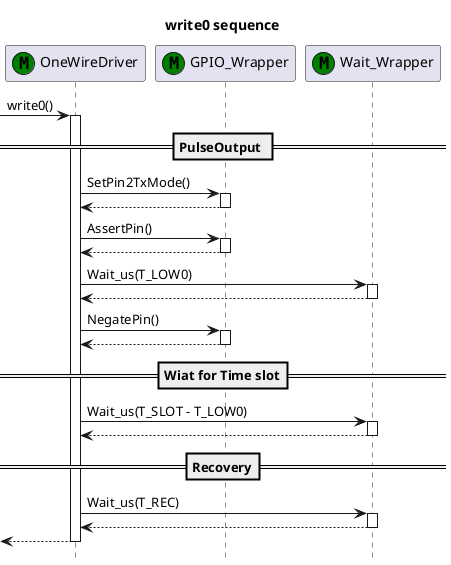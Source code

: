 @startuml

hide footbox

title write0 sequence

participant "OneWireDriver" as ModuleOneWireDriver<<M,Green>>[[../Class/OneWireDriver.svg]]
participant "GPIO_Wrapper" as ModuleGPIO_Wrapper<<M,Green>>[[../Class/OneWireDriver.svg]]
participant "Wait_Wrapper" as ModuleWait_Wrapper<<M,Green>>[[../Class/OneWireDriver.svg]]

-> ModuleOneWireDriver : write0()
  activate ModuleOneWireDriver

== PulseOutput ==
ModuleOneWireDriver -> ModuleGPIO_Wrapper : SetPin2TxMode()
  activate ModuleGPIO_Wrapper
ModuleOneWireDriver <-- ModuleGPIO_Wrapper
  deactivate ModuleGPIO_Wrapper

ModuleOneWireDriver -> ModuleGPIO_Wrapper : AssertPin()
  activate ModuleGPIO_Wrapper
ModuleOneWireDriver <-- ModuleGPIO_Wrapper
  deactivate ModuleGPIO_Wrapper

ModuleOneWireDriver -> ModuleWait_Wrapper : Wait_us(T_LOW0)
  activate ModuleWait_Wrapper
ModuleOneWireDriver <-- ModuleWait_Wrapper
  deactivate ModuleWait_Wrapper

ModuleOneWireDriver -> ModuleGPIO_Wrapper : NegatePin()
  activate ModuleGPIO_Wrapper
ModuleOneWireDriver <-- ModuleGPIO_Wrapper
  deactivate ModuleGPIO_Wrapper

==Wiat for Time slot==
ModuleOneWireDriver -> ModuleWait_Wrapper : Wait_us(T_SLOT - T_LOW0)
  activate ModuleWait_Wrapper
ModuleOneWireDriver <-- ModuleWait_Wrapper
  deactivate ModuleWait_Wrapper

==Recovery==
ModuleOneWireDriver -> ModuleWait_Wrapper : Wait_us(T_REC)
  activate ModuleWait_Wrapper
ModuleOneWireDriver <-- ModuleWait_Wrapper
  deactivate ModuleWait_Wrapper

<-- ModuleOneWireDriver
  deactivate ModuleOneWireDriver

@enduml

